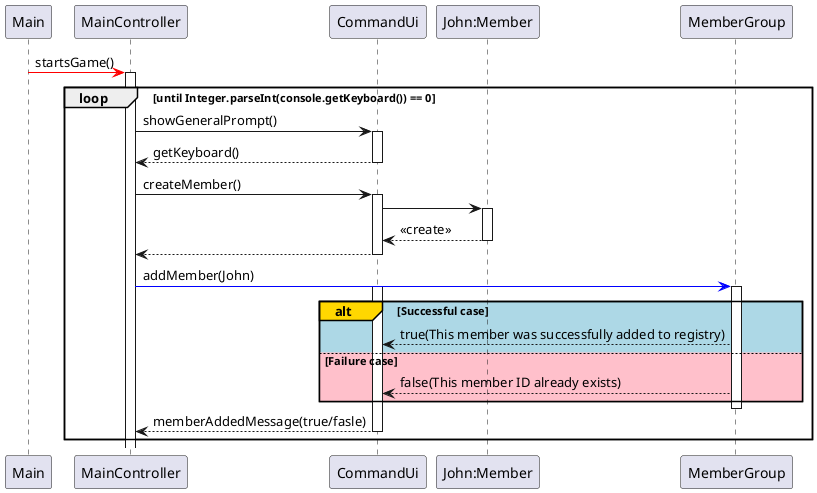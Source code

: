 @startuml
Main -[#red]> MainController: startsGame()
activate MainController
loop until Integer.parseInt(console.getKeyboard()) == 0
MainController -> CommandUi: showGeneralPrompt()
activate CommandUi
CommandUi --> MainController: getKeyboard()
deactivate CommandUi

MainController -> CommandUi: createMember()
activate CommandUi
CommandUi -> "John:Member"
activate "John:Member"
"John:Member" --> CommandUi: <<create>>
deactivate "John:Member"
CommandUi --> MainController
deactivate CommandUi

MainController -[#blue]> MemberGroup: addMember(John)
activate MemberGroup
activate CommandUi
alt#Gold #LightBlue Successful case
    MemberGroup --> CommandUi: true(This member was successfully added to registry)
else #Pink Failure case
    MemberGroup --> CommandUi: false(This member ID already exists)
end
deactivate MemberGroup

CommandUi --> MainController: memberAddedMessage(true/fasle)
deactivate CommandUi

end

' CommandUi -> MemberGroup: Another authentication Request
' MemberGroup --> "John:Member": getMemberInt()
' MainController -> Boat: getBoat()
' MainController -> MemberGroup: getMemberGroup()
' CommandUi -> MainController: getMember()
@enduml
